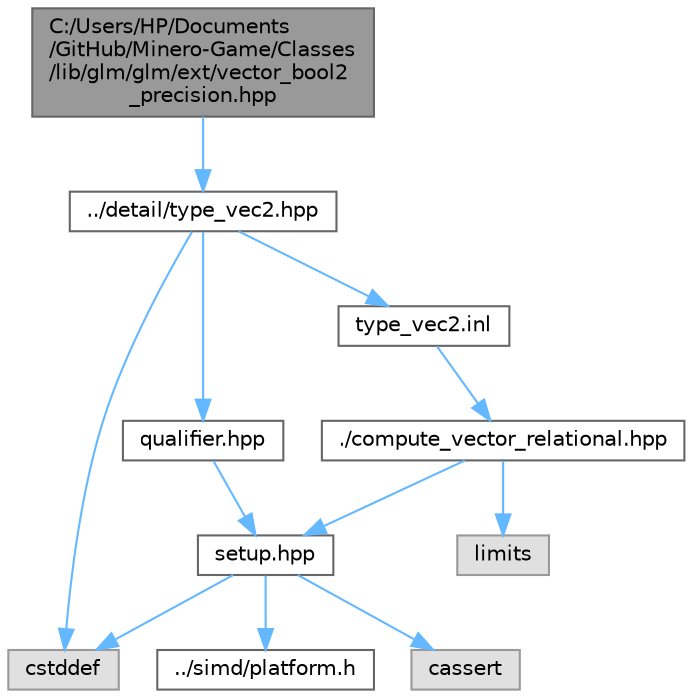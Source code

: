 digraph "C:/Users/HP/Documents/GitHub/Minero-Game/Classes/lib/glm/glm/ext/vector_bool2_precision.hpp"
{
 // LATEX_PDF_SIZE
  bgcolor="transparent";
  edge [fontname=Helvetica,fontsize=10,labelfontname=Helvetica,labelfontsize=10];
  node [fontname=Helvetica,fontsize=10,shape=box,height=0.2,width=0.4];
  Node1 [id="Node000001",label="C:/Users/HP/Documents\l/GitHub/Minero-Game/Classes\l/lib/glm/glm/ext/vector_bool2\l_precision.hpp",height=0.2,width=0.4,color="gray40", fillcolor="grey60", style="filled", fontcolor="black",tooltip=" "];
  Node1 -> Node2 [id="edge12_Node000001_Node000002",color="steelblue1",style="solid",tooltip=" "];
  Node2 [id="Node000002",label="../detail/type_vec2.hpp",height=0.2,width=0.4,color="grey40", fillcolor="white", style="filled",URL="$_classes_2lib_2glm_2glm_2detail_2type__vec2_8hpp.html",tooltip=" "];
  Node2 -> Node3 [id="edge13_Node000002_Node000003",color="steelblue1",style="solid",tooltip=" "];
  Node3 [id="Node000003",label="qualifier.hpp",height=0.2,width=0.4,color="grey40", fillcolor="white", style="filled",URL="$_classes_2lib_2glm_2glm_2detail_2qualifier_8hpp.html",tooltip=" "];
  Node3 -> Node4 [id="edge14_Node000003_Node000004",color="steelblue1",style="solid",tooltip=" "];
  Node4 [id="Node000004",label="setup.hpp",height=0.2,width=0.4,color="grey40", fillcolor="white", style="filled",URL="$_classes_2lib_2glm_2glm_2detail_2setup_8hpp.html",tooltip=" "];
  Node4 -> Node5 [id="edge15_Node000004_Node000005",color="steelblue1",style="solid",tooltip=" "];
  Node5 [id="Node000005",label="cassert",height=0.2,width=0.4,color="grey60", fillcolor="#E0E0E0", style="filled",tooltip=" "];
  Node4 -> Node6 [id="edge16_Node000004_Node000006",color="steelblue1",style="solid",tooltip=" "];
  Node6 [id="Node000006",label="cstddef",height=0.2,width=0.4,color="grey60", fillcolor="#E0E0E0", style="filled",tooltip=" "];
  Node4 -> Node7 [id="edge17_Node000004_Node000007",color="steelblue1",style="solid",tooltip=" "];
  Node7 [id="Node000007",label="../simd/platform.h",height=0.2,width=0.4,color="grey40", fillcolor="white", style="filled",URL="$_classes_2lib_2glm_2glm_2simd_2platform_8h.html",tooltip=" "];
  Node2 -> Node6 [id="edge18_Node000002_Node000006",color="steelblue1",style="solid",tooltip=" "];
  Node2 -> Node8 [id="edge19_Node000002_Node000008",color="steelblue1",style="solid",tooltip=" "];
  Node8 [id="Node000008",label="type_vec2.inl",height=0.2,width=0.4,color="grey40", fillcolor="white", style="filled",URL="$_classes_2lib_2glm_2glm_2detail_2type__vec2_8inl.html",tooltip=" "];
  Node8 -> Node9 [id="edge20_Node000008_Node000009",color="steelblue1",style="solid",tooltip=" "];
  Node9 [id="Node000009",label="./compute_vector_relational.hpp",height=0.2,width=0.4,color="grey40", fillcolor="white", style="filled",URL="$_classes_2lib_2glm_2glm_2detail_2compute__vector__relational_8hpp.html",tooltip=" "];
  Node9 -> Node4 [id="edge21_Node000009_Node000004",color="steelblue1",style="solid",tooltip=" "];
  Node9 -> Node10 [id="edge22_Node000009_Node000010",color="steelblue1",style="solid",tooltip=" "];
  Node10 [id="Node000010",label="limits",height=0.2,width=0.4,color="grey60", fillcolor="#E0E0E0", style="filled",tooltip=" "];
}

